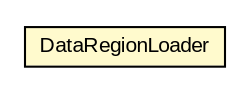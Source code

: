 #!/usr/local/bin/dot
#
# Class diagram 
# Generated by UMLGraph version R5_6-24-gf6e263 (http://www.umlgraph.org/)
#

digraph G {
	edge [fontname="arial",fontsize=10,labelfontname="arial",labelfontsize=10];
	node [fontname="arial",fontsize=10,shape=plaintext];
	nodesep=0.25;
	ranksep=0.5;
	// org.osmdroid.data.DataRegionLoader
	c14576 [label=<<table title="org.osmdroid.data.DataRegionLoader" border="0" cellborder="1" cellspacing="0" cellpadding="2" port="p" bgcolor="lemonChiffon" href="./DataRegionLoader.html">
		<tr><td><table border="0" cellspacing="0" cellpadding="1">
<tr><td align="center" balign="center"> DataRegionLoader </td></tr>
		</table></td></tr>
		</table>>, URL="./DataRegionLoader.html", fontname="arial", fontcolor="black", fontsize=10.0];
}

